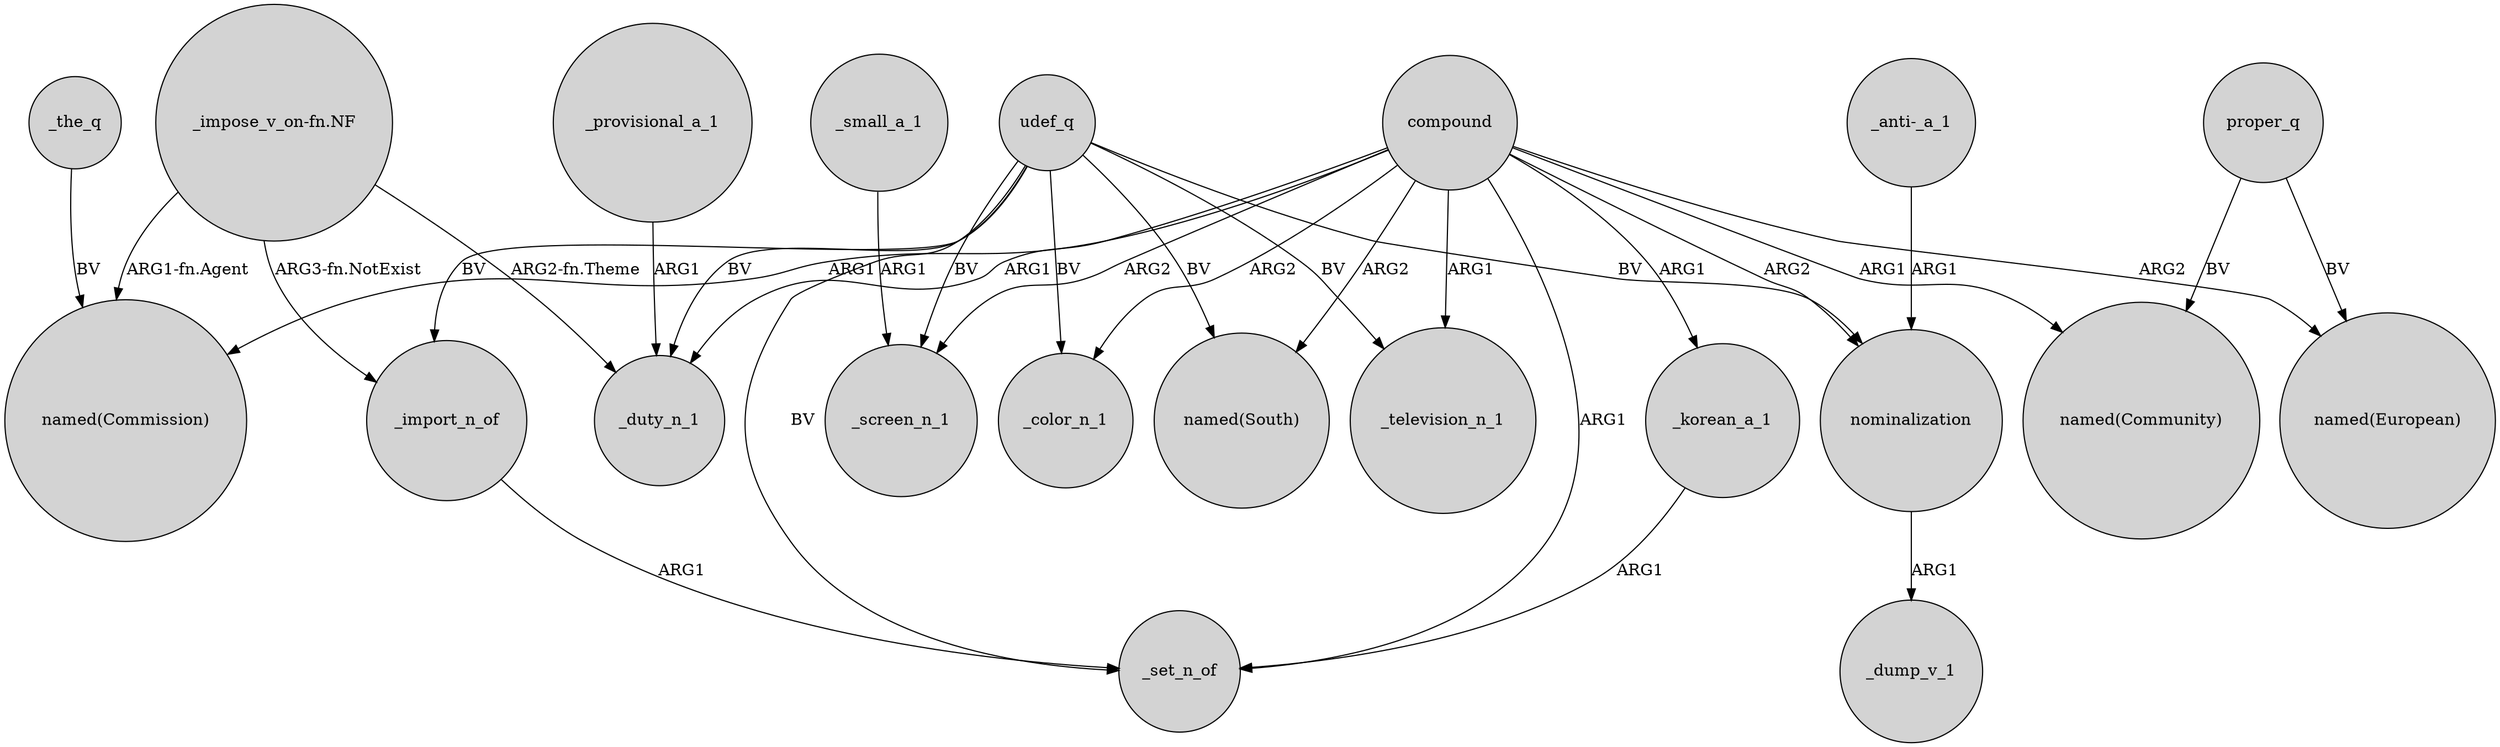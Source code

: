digraph {
	node [shape=circle style=filled]
	_small_a_1 -> _screen_n_1 [label=ARG1]
	compound -> "named(South)" [label=ARG2]
	compound -> "named(Commission)" [label=ARG1]
	udef_q -> _set_n_of [label=BV]
	udef_q -> _television_n_1 [label=BV]
	nominalization -> _dump_v_1 [label=ARG1]
	_provisional_a_1 -> _duty_n_1 [label=ARG1]
	compound -> _television_n_1 [label=ARG1]
	_import_n_of -> _set_n_of [label=ARG1]
	compound -> _duty_n_1 [label=ARG1]
	udef_q -> _color_n_1 [label=BV]
	compound -> _set_n_of [label=ARG1]
	compound -> "named(Community)" [label=ARG1]
	compound -> nominalization [label=ARG2]
	udef_q -> _screen_n_1 [label=BV]
	udef_q -> "named(South)" [label=BV]
	"_impose_v_on-fn.NF" -> "named(Commission)" [label="ARG1-fn.Agent"]
	_korean_a_1 -> _set_n_of [label=ARG1]
	compound -> _screen_n_1 [label=ARG2]
	compound -> _color_n_1 [label=ARG2]
	udef_q -> nominalization [label=BV]
	"_impose_v_on-fn.NF" -> _duty_n_1 [label="ARG2-fn.Theme"]
	compound -> _korean_a_1 [label=ARG1]
	udef_q -> _import_n_of [label=BV]
	udef_q -> _duty_n_1 [label=BV]
	compound -> "named(European)" [label=ARG2]
	_the_q -> "named(Commission)" [label=BV]
	proper_q -> "named(European)" [label=BV]
	"_anti-_a_1" -> nominalization [label=ARG1]
	"_impose_v_on-fn.NF" -> _import_n_of [label="ARG3-fn.NotExist"]
	proper_q -> "named(Community)" [label=BV]
}

